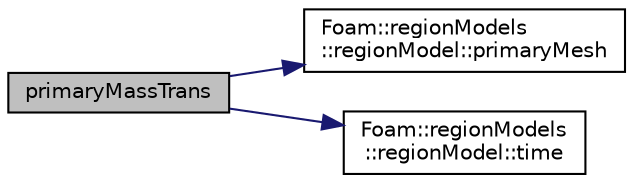 digraph "primaryMassTrans"
{
  bgcolor="transparent";
  edge [fontname="Helvetica",fontsize="10",labelfontname="Helvetica",labelfontsize="10"];
  node [fontname="Helvetica",fontsize="10",shape=record];
  rankdir="LR";
  Node1 [label="primaryMassTrans",height=0.2,width=0.4,color="black", fillcolor="grey75", style="filled", fontcolor="black"];
  Node1 -> Node2 [color="midnightblue",fontsize="10",style="solid",fontname="Helvetica"];
  Node2 [label="Foam::regionModels\l::regionModel::primaryMesh",height=0.2,width=0.4,color="black",URL="$a02180.html#a3f74d6f26fb409562d28d2365d1bbf12",tooltip="Return the reference to the primary mesh database. "];
  Node1 -> Node3 [color="midnightblue",fontsize="10",style="solid",fontname="Helvetica"];
  Node3 [label="Foam::regionModels\l::regionModel::time",height=0.2,width=0.4,color="black",URL="$a02180.html#ab5a56b597db315d880e81c09a4341244",tooltip="Return the reference to the time database. "];
}
